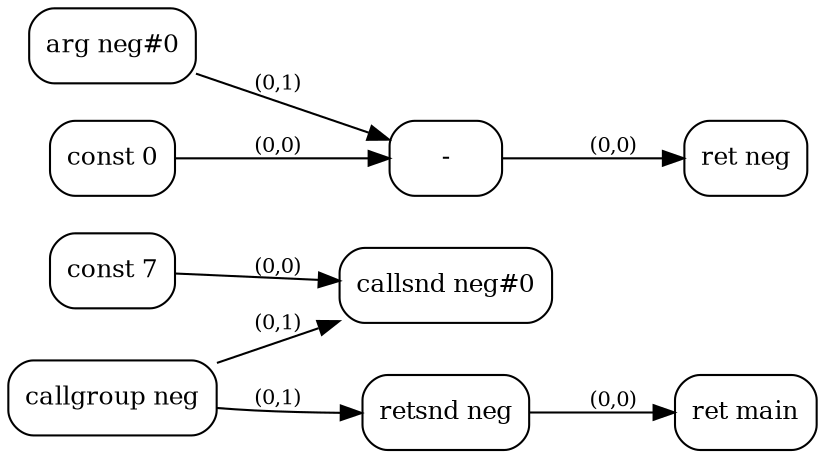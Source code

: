 digraph G {
  rankdir=LR;
  node [shape=box, style=rounded, fontsize=12];
  n0 [label="const 7"];
  n1 [label="arg neg#0"];
  n2 [label="const 0"];
  n3 [label="-"];
  n4 [label="ret neg"];
  n5 [label="callgroup neg"];
  n6 [label="callsnd neg#0"];
  n7 [label="retsnd neg"];
  n8 [label="ret main"];
  n2 -> n3 [label="(0,0)", fontsize=10];
  n1 -> n3 [label="(0,1)", fontsize=10];
  n3 -> n4 [label="(0,0)", fontsize=10];
  n0 -> n6 [label="(0,0)", fontsize=10];
  n5 -> n6 [label="(0,1)", fontsize=10];
  n5 -> n7 [label="(0,1)", fontsize=10];
  n7 -> n8 [label="(0,0)", fontsize=10];
}
